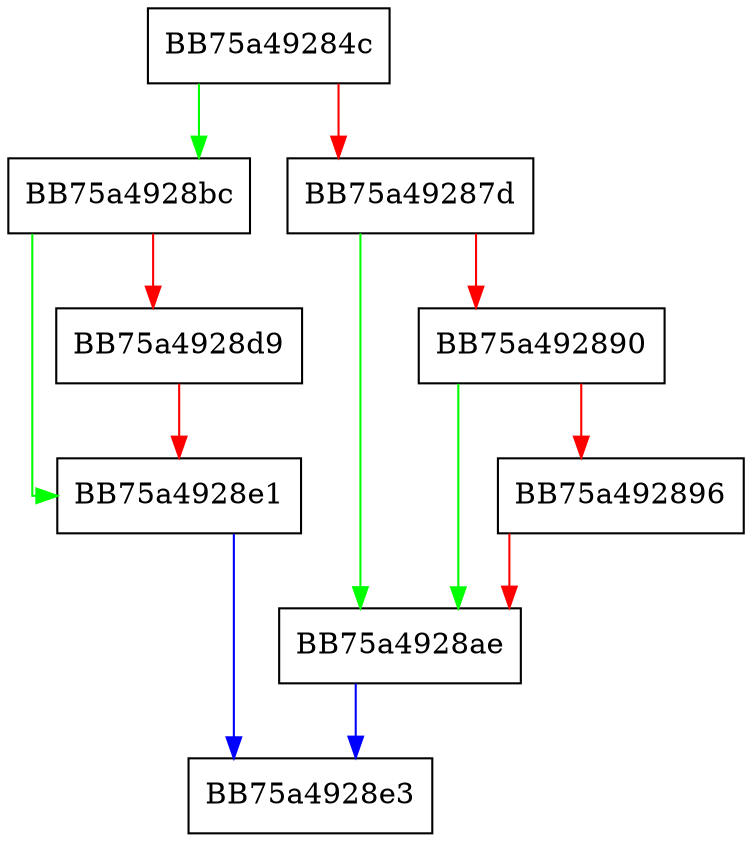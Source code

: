 digraph GetBmSigQuery {
  node [shape="box"];
  graph [splines=ortho];
  BB75a49284c -> BB75a4928bc [color="green"];
  BB75a49284c -> BB75a49287d [color="red"];
  BB75a49287d -> BB75a4928ae [color="green"];
  BB75a49287d -> BB75a492890 [color="red"];
  BB75a492890 -> BB75a4928ae [color="green"];
  BB75a492890 -> BB75a492896 [color="red"];
  BB75a492896 -> BB75a4928ae [color="red"];
  BB75a4928ae -> BB75a4928e3 [color="blue"];
  BB75a4928bc -> BB75a4928e1 [color="green"];
  BB75a4928bc -> BB75a4928d9 [color="red"];
  BB75a4928d9 -> BB75a4928e1 [color="red"];
  BB75a4928e1 -> BB75a4928e3 [color="blue"];
}